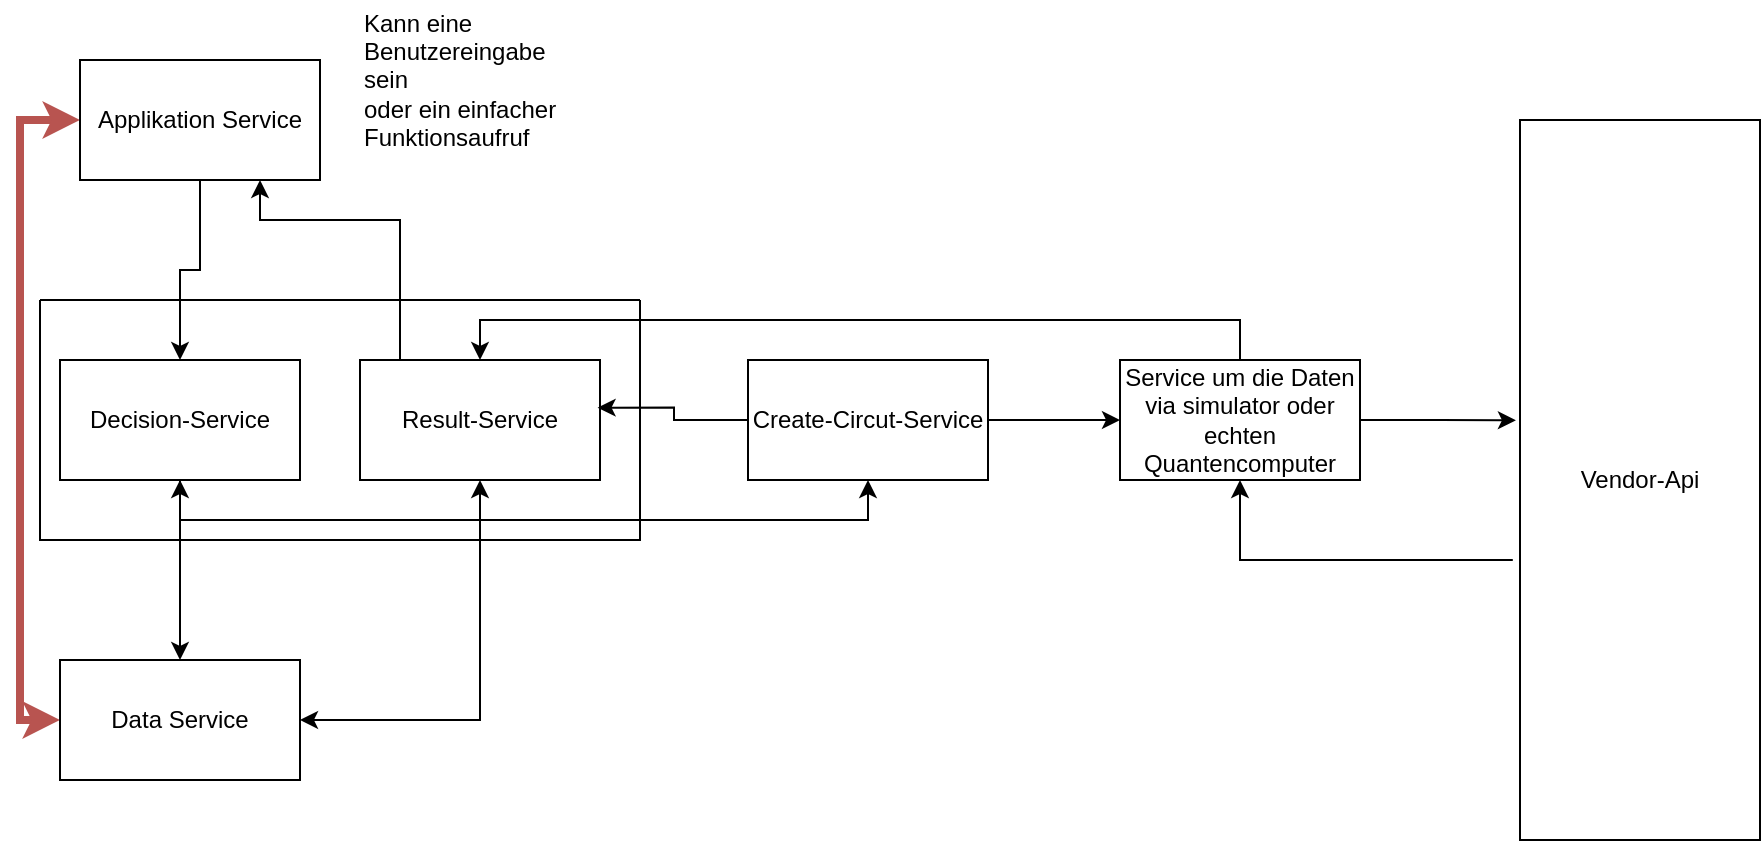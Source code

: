<mxfile version="22.0.8" type="device">
  <diagram name="Seite-1" id="cjrV59oI_f_YvcppSa7R">
    <mxGraphModel dx="1050" dy="549" grid="1" gridSize="10" guides="1" tooltips="1" connect="1" arrows="1" fold="1" page="1" pageScale="1" pageWidth="827" pageHeight="1169" math="0" shadow="0">
      <root>
        <mxCell id="0" />
        <mxCell id="1" parent="0" />
        <mxCell id="QrqNuIiHY1A30iDhFvHS-20" style="edgeStyle=orthogonalEdgeStyle;rounded=0;orthogonalLoop=1;jettySize=auto;html=1;entryX=0.5;entryY=0;entryDx=0;entryDy=0;" edge="1" parent="1" source="QrqNuIiHY1A30iDhFvHS-1" target="QrqNuIiHY1A30iDhFvHS-2">
          <mxGeometry relative="1" as="geometry" />
        </mxCell>
        <mxCell id="QrqNuIiHY1A30iDhFvHS-43" style="edgeStyle=orthogonalEdgeStyle;rounded=0;orthogonalLoop=1;jettySize=auto;html=1;exitX=0;exitY=0.5;exitDx=0;exitDy=0;entryX=0;entryY=0.5;entryDx=0;entryDy=0;startArrow=classic;startFill=1;fillColor=#f8cecc;strokeColor=#b85450;strokeWidth=4;" edge="1" parent="1" source="QrqNuIiHY1A30iDhFvHS-1" target="QrqNuIiHY1A30iDhFvHS-7">
          <mxGeometry relative="1" as="geometry" />
        </mxCell>
        <mxCell id="QrqNuIiHY1A30iDhFvHS-1" value="Applikation Service" style="rounded=0;whiteSpace=wrap;html=1;" vertex="1" parent="1">
          <mxGeometry x="80" y="40" width="120" height="60" as="geometry" />
        </mxCell>
        <mxCell id="QrqNuIiHY1A30iDhFvHS-25" style="edgeStyle=orthogonalEdgeStyle;rounded=0;orthogonalLoop=1;jettySize=auto;html=1;entryX=0.5;entryY=1;entryDx=0;entryDy=0;exitX=0.5;exitY=1;exitDx=0;exitDy=0;" edge="1" parent="1" source="QrqNuIiHY1A30iDhFvHS-2" target="QrqNuIiHY1A30iDhFvHS-4">
          <mxGeometry relative="1" as="geometry">
            <mxPoint x="200" y="320" as="sourcePoint" />
            <mxPoint x="484" y="340" as="targetPoint" />
          </mxGeometry>
        </mxCell>
        <mxCell id="QrqNuIiHY1A30iDhFvHS-41" style="edgeStyle=orthogonalEdgeStyle;rounded=0;orthogonalLoop=1;jettySize=auto;html=1;entryX=0.5;entryY=0;entryDx=0;entryDy=0;startArrow=classic;startFill=1;" edge="1" parent="1" source="QrqNuIiHY1A30iDhFvHS-2" target="QrqNuIiHY1A30iDhFvHS-7">
          <mxGeometry relative="1" as="geometry" />
        </mxCell>
        <mxCell id="QrqNuIiHY1A30iDhFvHS-2" value="Decision-Service" style="rounded=0;whiteSpace=wrap;html=1;" vertex="1" parent="1">
          <mxGeometry x="70" y="190" width="120" height="60" as="geometry" />
        </mxCell>
        <mxCell id="QrqNuIiHY1A30iDhFvHS-35" style="edgeStyle=orthogonalEdgeStyle;rounded=0;orthogonalLoop=1;jettySize=auto;html=1;entryX=1;entryY=0.5;entryDx=0;entryDy=0;exitX=0.5;exitY=1;exitDx=0;exitDy=0;startArrow=classic;startFill=1;" edge="1" parent="1" source="QrqNuIiHY1A30iDhFvHS-3" target="QrqNuIiHY1A30iDhFvHS-7">
          <mxGeometry relative="1" as="geometry" />
        </mxCell>
        <mxCell id="QrqNuIiHY1A30iDhFvHS-37" style="edgeStyle=orthogonalEdgeStyle;rounded=0;orthogonalLoop=1;jettySize=auto;html=1;entryX=0.75;entryY=1;entryDx=0;entryDy=0;exitX=0.25;exitY=0;exitDx=0;exitDy=0;" edge="1" parent="1" source="QrqNuIiHY1A30iDhFvHS-3" target="QrqNuIiHY1A30iDhFvHS-1">
          <mxGeometry relative="1" as="geometry">
            <mxPoint x="240" y="140" as="sourcePoint" />
            <Array as="points">
              <mxPoint x="240" y="190" />
              <mxPoint x="240" y="120" />
              <mxPoint x="170" y="120" />
            </Array>
          </mxGeometry>
        </mxCell>
        <mxCell id="QrqNuIiHY1A30iDhFvHS-3" value="Result-Service" style="rounded=0;whiteSpace=wrap;html=1;" vertex="1" parent="1">
          <mxGeometry x="220" y="190" width="120" height="60" as="geometry" />
        </mxCell>
        <mxCell id="QrqNuIiHY1A30iDhFvHS-31" value="" style="edgeStyle=orthogonalEdgeStyle;rounded=0;orthogonalLoop=1;jettySize=auto;html=1;" edge="1" parent="1" source="QrqNuIiHY1A30iDhFvHS-4" target="QrqNuIiHY1A30iDhFvHS-5">
          <mxGeometry relative="1" as="geometry" />
        </mxCell>
        <mxCell id="QrqNuIiHY1A30iDhFvHS-4" value="Create-Circut-Service" style="rounded=0;whiteSpace=wrap;html=1;" vertex="1" parent="1">
          <mxGeometry x="414" y="190" width="120" height="60" as="geometry" />
        </mxCell>
        <mxCell id="QrqNuIiHY1A30iDhFvHS-5" value="Service um die Daten via simulator oder echten Quantencomputer" style="rounded=0;whiteSpace=wrap;html=1;" vertex="1" parent="1">
          <mxGeometry x="600" y="190" width="120" height="60" as="geometry" />
        </mxCell>
        <mxCell id="QrqNuIiHY1A30iDhFvHS-39" style="edgeStyle=orthogonalEdgeStyle;rounded=0;orthogonalLoop=1;jettySize=auto;html=1;entryX=0.5;entryY=0;entryDx=0;entryDy=0;exitX=0.5;exitY=0;exitDx=0;exitDy=0;" edge="1" parent="1" source="QrqNuIiHY1A30iDhFvHS-5" target="QrqNuIiHY1A30iDhFvHS-3">
          <mxGeometry relative="1" as="geometry" />
        </mxCell>
        <mxCell id="QrqNuIiHY1A30iDhFvHS-6" value="Vendor-Api" style="rounded=0;whiteSpace=wrap;html=1;direction=south;" vertex="1" parent="1">
          <mxGeometry x="800" y="70" width="120" height="360" as="geometry" />
        </mxCell>
        <mxCell id="QrqNuIiHY1A30iDhFvHS-7" value="Data Service" style="rounded=0;whiteSpace=wrap;html=1;" vertex="1" parent="1">
          <mxGeometry x="70" y="340" width="120" height="60" as="geometry" />
        </mxCell>
        <mxCell id="QrqNuIiHY1A30iDhFvHS-19" value="" style="swimlane;startSize=0;" vertex="1" parent="1">
          <mxGeometry x="60" y="160" width="300" height="120" as="geometry">
            <mxRectangle x="60" y="160" width="50" height="40" as="alternateBounds" />
          </mxGeometry>
        </mxCell>
        <mxCell id="QrqNuIiHY1A30iDhFvHS-21" value="Kann eine Benutzereingabe sein&lt;br&gt;oder ein einfacher Funktionsaufruf" style="text;html=1;strokeColor=none;fillColor=none;align=left;verticalAlign=middle;whiteSpace=wrap;rounded=0;" vertex="1" parent="1">
          <mxGeometry x="220" y="10" width="110" height="80" as="geometry" />
        </mxCell>
        <mxCell id="QrqNuIiHY1A30iDhFvHS-26" style="edgeStyle=orthogonalEdgeStyle;rounded=0;orthogonalLoop=1;jettySize=auto;html=1;entryX=0.99;entryY=0.397;entryDx=0;entryDy=0;entryPerimeter=0;" edge="1" parent="1" source="QrqNuIiHY1A30iDhFvHS-4" target="QrqNuIiHY1A30iDhFvHS-3">
          <mxGeometry relative="1" as="geometry" />
        </mxCell>
        <mxCell id="QrqNuIiHY1A30iDhFvHS-28" style="edgeStyle=orthogonalEdgeStyle;rounded=0;orthogonalLoop=1;jettySize=auto;html=1;entryX=0.417;entryY=1.017;entryDx=0;entryDy=0;entryPerimeter=0;" edge="1" parent="1" source="QrqNuIiHY1A30iDhFvHS-5" target="QrqNuIiHY1A30iDhFvHS-6">
          <mxGeometry relative="1" as="geometry" />
        </mxCell>
        <mxCell id="QrqNuIiHY1A30iDhFvHS-32" style="edgeStyle=orthogonalEdgeStyle;rounded=0;orthogonalLoop=1;jettySize=auto;html=1;entryX=0.5;entryY=1;entryDx=0;entryDy=0;exitX=0.611;exitY=1.03;exitDx=0;exitDy=0;exitPerimeter=0;" edge="1" parent="1" source="QrqNuIiHY1A30iDhFvHS-6" target="QrqNuIiHY1A30iDhFvHS-5">
          <mxGeometry relative="1" as="geometry">
            <mxPoint x="786.44" y="290" as="sourcePoint" />
            <mxPoint x="630" y="293.78" as="targetPoint" />
          </mxGeometry>
        </mxCell>
      </root>
    </mxGraphModel>
  </diagram>
</mxfile>

